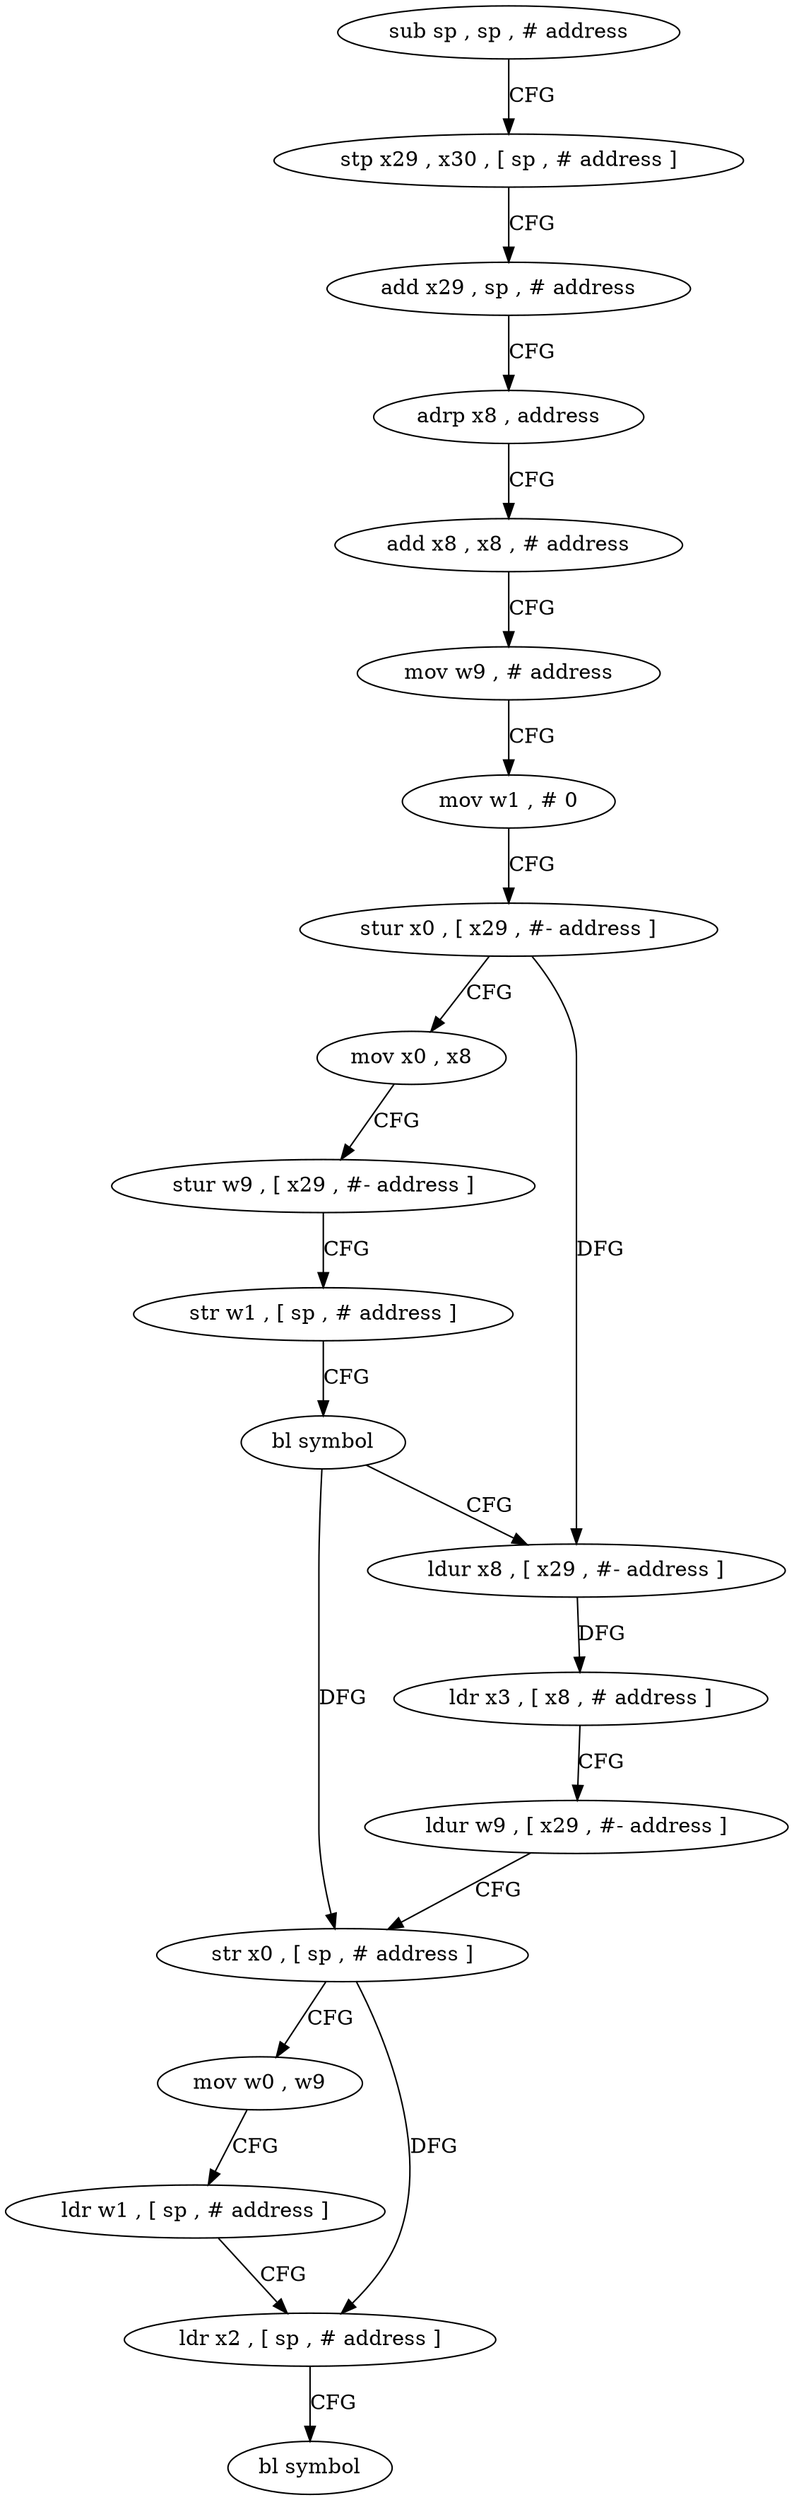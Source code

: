 digraph "func" {
"4216516" [label = "sub sp , sp , # address" ]
"4216520" [label = "stp x29 , x30 , [ sp , # address ]" ]
"4216524" [label = "add x29 , sp , # address" ]
"4216528" [label = "adrp x8 , address" ]
"4216532" [label = "add x8 , x8 , # address" ]
"4216536" [label = "mov w9 , # address" ]
"4216540" [label = "mov w1 , # 0" ]
"4216544" [label = "stur x0 , [ x29 , #- address ]" ]
"4216548" [label = "mov x0 , x8" ]
"4216552" [label = "stur w9 , [ x29 , #- address ]" ]
"4216556" [label = "str w1 , [ sp , # address ]" ]
"4216560" [label = "bl symbol" ]
"4216564" [label = "ldur x8 , [ x29 , #- address ]" ]
"4216568" [label = "ldr x3 , [ x8 , # address ]" ]
"4216572" [label = "ldur w9 , [ x29 , #- address ]" ]
"4216576" [label = "str x0 , [ sp , # address ]" ]
"4216580" [label = "mov w0 , w9" ]
"4216584" [label = "ldr w1 , [ sp , # address ]" ]
"4216588" [label = "ldr x2 , [ sp , # address ]" ]
"4216592" [label = "bl symbol" ]
"4216516" -> "4216520" [ label = "CFG" ]
"4216520" -> "4216524" [ label = "CFG" ]
"4216524" -> "4216528" [ label = "CFG" ]
"4216528" -> "4216532" [ label = "CFG" ]
"4216532" -> "4216536" [ label = "CFG" ]
"4216536" -> "4216540" [ label = "CFG" ]
"4216540" -> "4216544" [ label = "CFG" ]
"4216544" -> "4216548" [ label = "CFG" ]
"4216544" -> "4216564" [ label = "DFG" ]
"4216548" -> "4216552" [ label = "CFG" ]
"4216552" -> "4216556" [ label = "CFG" ]
"4216556" -> "4216560" [ label = "CFG" ]
"4216560" -> "4216564" [ label = "CFG" ]
"4216560" -> "4216576" [ label = "DFG" ]
"4216564" -> "4216568" [ label = "DFG" ]
"4216568" -> "4216572" [ label = "CFG" ]
"4216572" -> "4216576" [ label = "CFG" ]
"4216576" -> "4216580" [ label = "CFG" ]
"4216576" -> "4216588" [ label = "DFG" ]
"4216580" -> "4216584" [ label = "CFG" ]
"4216584" -> "4216588" [ label = "CFG" ]
"4216588" -> "4216592" [ label = "CFG" ]
}
